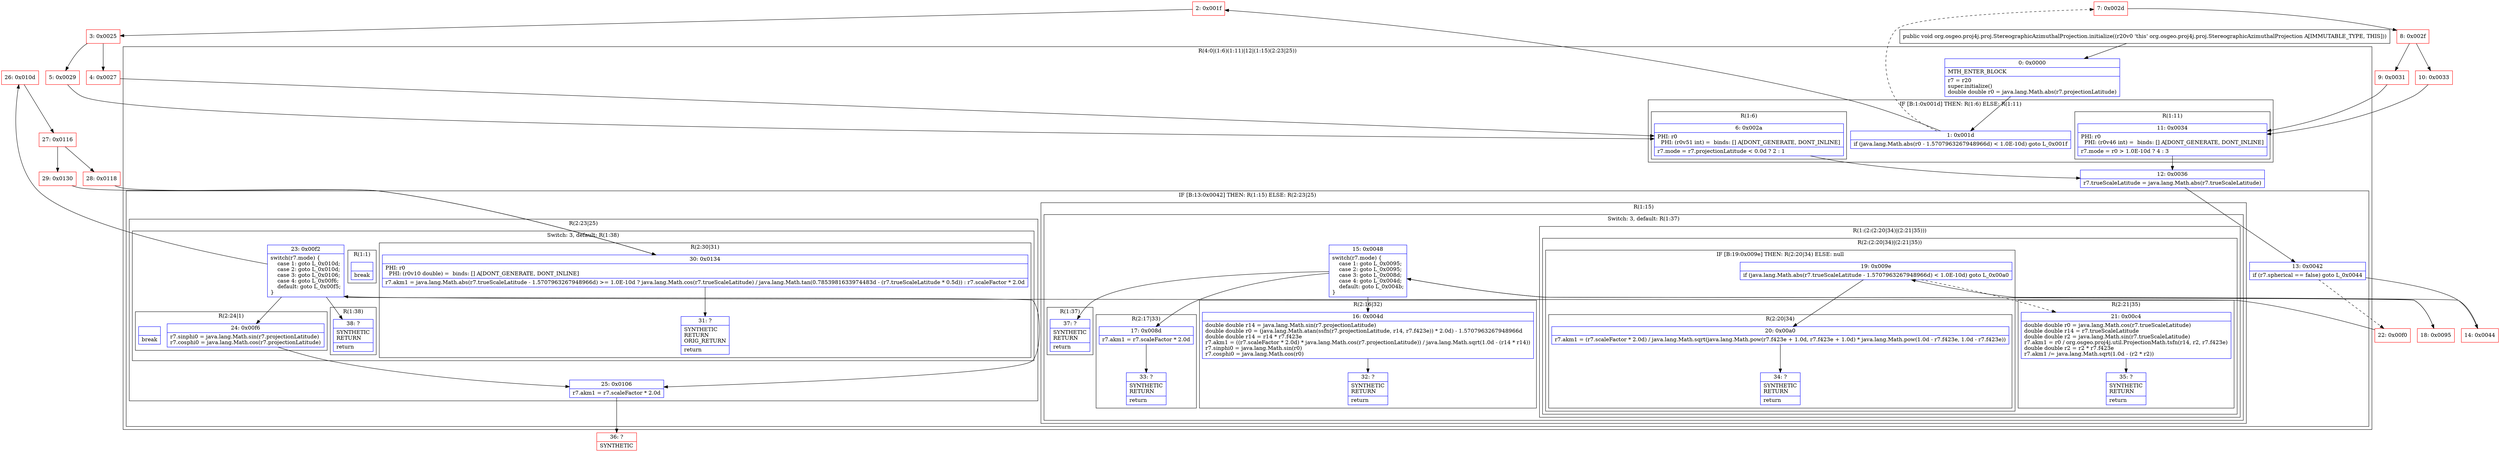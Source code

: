 digraph "CFG fororg.osgeo.proj4j.proj.StereographicAzimuthalProjection.initialize()V" {
subgraph cluster_Region_1643751708 {
label = "R(4:0|(1:6)(1:11)|12|(1:15)(2:23|25))";
node [shape=record,color=blue];
Node_0 [shape=record,label="{0\:\ 0x0000|MTH_ENTER_BLOCK\l|r7 = r20\lsuper.initialize()\ldouble double r0 = java.lang.Math.abs(r7.projectionLatitude)\l}"];
subgraph cluster_IfRegion_1718533106 {
label = "IF [B:1:0x001d] THEN: R(1:6) ELSE: R(1:11)";
node [shape=record,color=blue];
Node_1 [shape=record,label="{1\:\ 0x001d|if (java.lang.Math.abs(r0 \- 1.5707963267948966d) \< 1.0E\-10d) goto L_0x001f\l}"];
subgraph cluster_Region_463431005 {
label = "R(1:6)";
node [shape=record,color=blue];
Node_6 [shape=record,label="{6\:\ 0x002a|PHI: r0 \l  PHI: (r0v51 int) =  binds: [] A[DONT_GENERATE, DONT_INLINE]\l|r7.mode = r7.projectionLatitude \< 0.0d ? 2 : 1\l}"];
}
subgraph cluster_Region_1055656252 {
label = "R(1:11)";
node [shape=record,color=blue];
Node_11 [shape=record,label="{11\:\ 0x0034|PHI: r0 \l  PHI: (r0v46 int) =  binds: [] A[DONT_GENERATE, DONT_INLINE]\l|r7.mode = r0 \> 1.0E\-10d ? 4 : 3\l}"];
}
}
Node_12 [shape=record,label="{12\:\ 0x0036|r7.trueScaleLatitude = java.lang.Math.abs(r7.trueScaleLatitude)\l}"];
subgraph cluster_IfRegion_445116212 {
label = "IF [B:13:0x0042] THEN: R(1:15) ELSE: R(2:23|25)";
node [shape=record,color=blue];
Node_13 [shape=record,label="{13\:\ 0x0042|if (r7.spherical == false) goto L_0x0044\l}"];
subgraph cluster_Region_1457308310 {
label = "R(1:15)";
node [shape=record,color=blue];
subgraph cluster_SwitchRegion_1948746902 {
label = "Switch: 3, default: R(1:37)";
node [shape=record,color=blue];
Node_15 [shape=record,label="{15\:\ 0x0048|switch(r7.mode) \{\l    case 1: goto L_0x0095;\l    case 2: goto L_0x0095;\l    case 3: goto L_0x008d;\l    case 4: goto L_0x004d;\l    default: goto L_0x004b;\l\}\l}"];
subgraph cluster_Region_343061186 {
label = "R(1:(2:(2:20|34)|(2:21|35)))";
node [shape=record,color=blue];
subgraph cluster_Region_833163575 {
label = "R(2:(2:20|34)|(2:21|35))";
node [shape=record,color=blue];
subgraph cluster_IfRegion_30522854 {
label = "IF [B:19:0x009e] THEN: R(2:20|34) ELSE: null";
node [shape=record,color=blue];
Node_19 [shape=record,label="{19\:\ 0x009e|if (java.lang.Math.abs(r7.trueScaleLatitude \- 1.5707963267948966d) \< 1.0E\-10d) goto L_0x00a0\l}"];
subgraph cluster_Region_1234864766 {
label = "R(2:20|34)";
node [shape=record,color=blue];
Node_20 [shape=record,label="{20\:\ 0x00a0|r7.akm1 = (r7.scaleFactor * 2.0d) \/ java.lang.Math.sqrt(java.lang.Math.pow(r7.f423e + 1.0d, r7.f423e + 1.0d) * java.lang.Math.pow(1.0d \- r7.f423e, 1.0d \- r7.f423e))\l}"];
Node_34 [shape=record,label="{34\:\ ?|SYNTHETIC\lRETURN\l|return\l}"];
}
}
subgraph cluster_Region_7086074 {
label = "R(2:21|35)";
node [shape=record,color=blue];
Node_21 [shape=record,label="{21\:\ 0x00c4|double double r0 = java.lang.Math.cos(r7.trueScaleLatitude)\ldouble double r14 = r7.trueScaleLatitude\ldouble double r2 = java.lang.Math.sin(r7.trueScaleLatitude)\lr7.akm1 = r0 \/ org.osgeo.proj4j.util.ProjectionMath.tsfn(r14, r2, r7.f423e)\ldouble double r2 = r2 * r7.f423e\lr7.akm1 \/= java.lang.Math.sqrt(1.0d \- (r2 * r2))\l}"];
Node_35 [shape=record,label="{35\:\ ?|SYNTHETIC\lRETURN\l|return\l}"];
}
}
}
subgraph cluster_Region_1216333101 {
label = "R(2:17|33)";
node [shape=record,color=blue];
Node_17 [shape=record,label="{17\:\ 0x008d|r7.akm1 = r7.scaleFactor * 2.0d\l}"];
Node_33 [shape=record,label="{33\:\ ?|SYNTHETIC\lRETURN\l|return\l}"];
}
subgraph cluster_Region_754055074 {
label = "R(2:16|32)";
node [shape=record,color=blue];
Node_16 [shape=record,label="{16\:\ 0x004d|double double r14 = java.lang.Math.sin(r7.projectionLatitude)\ldouble double r0 = (java.lang.Math.atan(ssfn(r7.projectionLatitude, r14, r7.f423e)) * 2.0d) \- 1.5707963267948966d\ldouble double r14 = r14 * r7.f423e\lr7.akm1 = ((r7.scaleFactor * 2.0d) * java.lang.Math.cos(r7.projectionLatitude)) \/ java.lang.Math.sqrt(1.0d \- (r14 * r14))\lr7.sinphi0 = java.lang.Math.sin(r0)\lr7.cosphi0 = java.lang.Math.cos(r0)\l}"];
Node_32 [shape=record,label="{32\:\ ?|SYNTHETIC\lRETURN\l|return\l}"];
}
subgraph cluster_Region_832980412 {
label = "R(1:37)";
node [shape=record,color=blue];
Node_37 [shape=record,label="{37\:\ ?|SYNTHETIC\lRETURN\l|return\l}"];
}
}
}
subgraph cluster_Region_1024778467 {
label = "R(2:23|25)";
node [shape=record,color=blue];
subgraph cluster_SwitchRegion_541086789 {
label = "Switch: 3, default: R(1:38)";
node [shape=record,color=blue];
Node_23 [shape=record,label="{23\:\ 0x00f2|switch(r7.mode) \{\l    case 1: goto L_0x010d;\l    case 2: goto L_0x010d;\l    case 3: goto L_0x0106;\l    case 4: goto L_0x00f6;\l    default: goto L_0x00f5;\l\}\l}"];
subgraph cluster_Region_379632589 {
label = "R(2:30|31)";
node [shape=record,color=blue];
Node_30 [shape=record,label="{30\:\ 0x0134|PHI: r0 \l  PHI: (r0v10 double) =  binds: [] A[DONT_GENERATE, DONT_INLINE]\l|r7.akm1 = java.lang.Math.abs(r7.trueScaleLatitude \- 1.5707963267948966d) \>= 1.0E\-10d ? java.lang.Math.cos(r7.trueScaleLatitude) \/ java.lang.Math.tan(0.7853981633974483d \- (r7.trueScaleLatitude * 0.5d)) : r7.scaleFactor * 2.0d\l}"];
Node_31 [shape=record,label="{31\:\ ?|SYNTHETIC\lRETURN\lORIG_RETURN\l|return\l}"];
}
subgraph cluster_Region_363370240 {
label = "R(1:1)";
node [shape=record,color=blue];
Node_InsnContainer_253849262 [shape=record,label="{|break\l}"];
}
subgraph cluster_Region_761393523 {
label = "R(2:24|1)";
node [shape=record,color=blue];
Node_24 [shape=record,label="{24\:\ 0x00f6|r7.sinphi0 = java.lang.Math.sin(r7.projectionLatitude)\lr7.cosphi0 = java.lang.Math.cos(r7.projectionLatitude)\l}"];
Node_InsnContainer_1040992705 [shape=record,label="{|break\l}"];
}
subgraph cluster_Region_1875761559 {
label = "R(1:38)";
node [shape=record,color=blue];
Node_38 [shape=record,label="{38\:\ ?|SYNTHETIC\lRETURN\l|return\l}"];
}
}
Node_25 [shape=record,label="{25\:\ 0x0106|r7.akm1 = r7.scaleFactor * 2.0d\l}"];
}
}
}
Node_2 [shape=record,color=red,label="{2\:\ 0x001f}"];
Node_3 [shape=record,color=red,label="{3\:\ 0x0025}"];
Node_4 [shape=record,color=red,label="{4\:\ 0x0027}"];
Node_5 [shape=record,color=red,label="{5\:\ 0x0029}"];
Node_7 [shape=record,color=red,label="{7\:\ 0x002d}"];
Node_8 [shape=record,color=red,label="{8\:\ 0x002f}"];
Node_9 [shape=record,color=red,label="{9\:\ 0x0031}"];
Node_10 [shape=record,color=red,label="{10\:\ 0x0033}"];
Node_14 [shape=record,color=red,label="{14\:\ 0x0044}"];
Node_18 [shape=record,color=red,label="{18\:\ 0x0095}"];
Node_22 [shape=record,color=red,label="{22\:\ 0x00f0}"];
Node_26 [shape=record,color=red,label="{26\:\ 0x010d}"];
Node_27 [shape=record,color=red,label="{27\:\ 0x0116}"];
Node_28 [shape=record,color=red,label="{28\:\ 0x0118}"];
Node_29 [shape=record,color=red,label="{29\:\ 0x0130}"];
Node_36 [shape=record,color=red,label="{36\:\ ?|SYNTHETIC\l}"];
MethodNode[shape=record,label="{public void org.osgeo.proj4j.proj.StereographicAzimuthalProjection.initialize((r20v0 'this' org.osgeo.proj4j.proj.StereographicAzimuthalProjection A[IMMUTABLE_TYPE, THIS])) }"];
MethodNode -> Node_0;
Node_0 -> Node_1;
Node_1 -> Node_2;
Node_1 -> Node_7[style=dashed];
Node_6 -> Node_12;
Node_11 -> Node_12;
Node_12 -> Node_13;
Node_13 -> Node_14;
Node_13 -> Node_22[style=dashed];
Node_15 -> Node_16;
Node_15 -> Node_17;
Node_15 -> Node_18;
Node_15 -> Node_37;
Node_19 -> Node_20;
Node_19 -> Node_21[style=dashed];
Node_20 -> Node_34;
Node_21 -> Node_35;
Node_17 -> Node_33;
Node_16 -> Node_32;
Node_23 -> Node_24;
Node_23 -> Node_25;
Node_23 -> Node_26;
Node_23 -> Node_38;
Node_30 -> Node_31;
Node_24 -> Node_25;
Node_25 -> Node_36;
Node_2 -> Node_3;
Node_3 -> Node_4;
Node_3 -> Node_5;
Node_4 -> Node_6;
Node_5 -> Node_6;
Node_7 -> Node_8;
Node_8 -> Node_9;
Node_8 -> Node_10;
Node_9 -> Node_11;
Node_10 -> Node_11;
Node_14 -> Node_15;
Node_18 -> Node_19;
Node_22 -> Node_23;
Node_26 -> Node_27;
Node_27 -> Node_28;
Node_27 -> Node_29;
Node_28 -> Node_30;
Node_29 -> Node_30;
}

